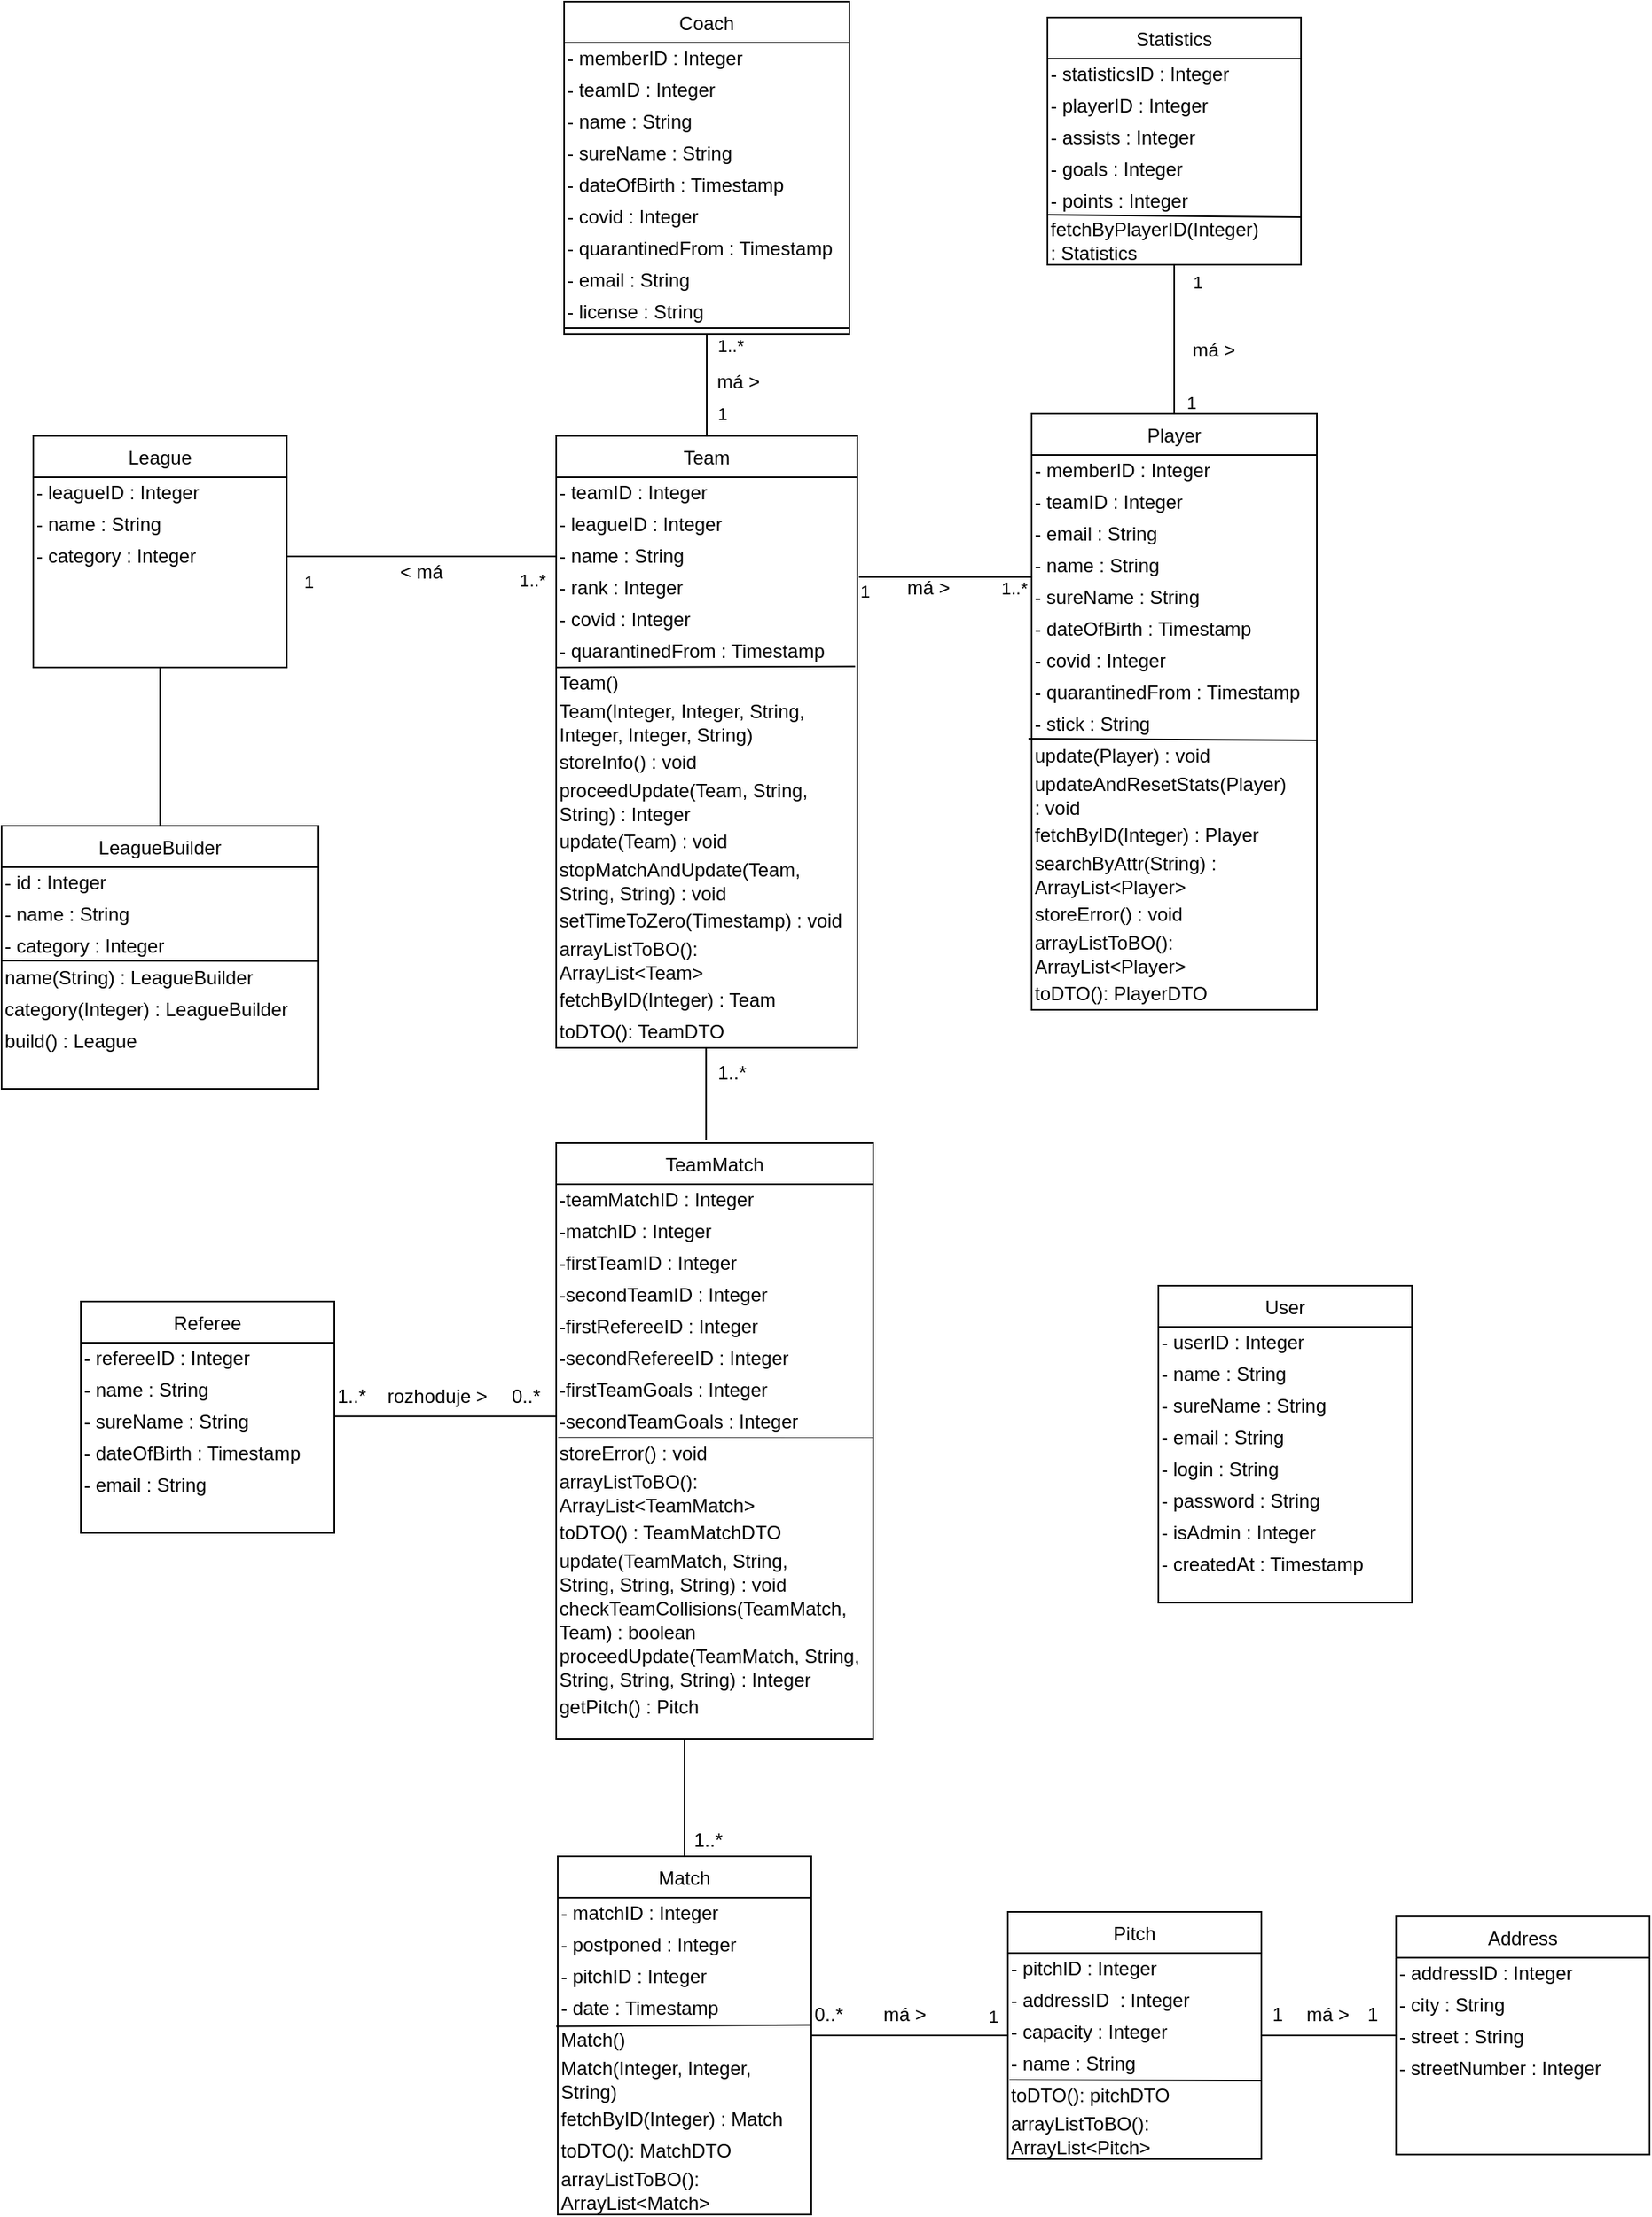 <mxfile version="14.0.1" type="device"><diagram id="LXEm_gDkqXIkEs_rc3Le" name="Page-1"><mxGraphModel dx="1426" dy="1963" grid="1" gridSize="10" guides="1" tooltips="1" connect="1" arrows="1" fold="1" page="1" pageScale="1" pageWidth="827" pageHeight="1169" math="0" shadow="0"><root><mxCell id="0"/><mxCell id="1" parent="0"/><mxCell id="fpQlBE-bcGSnH9Lxu8pe-1" value="" style="edgeStyle=orthogonalEdgeStyle;curved=1;orthogonalLoop=1;jettySize=auto;html=1;endArrow=none;endFill=0;startArrow=none;startFill=0;startSize=17;align=left;" parent="1" source="fpQlBE-bcGSnH9Lxu8pe-4" target="fpQlBE-bcGSnH9Lxu8pe-34" edge="1"><mxGeometry relative="1" as="geometry"/></mxCell><mxCell id="fpQlBE-bcGSnH9Lxu8pe-2" value="1" style="edgeLabel;html=1;align=left;verticalAlign=middle;resizable=0;points=[];" parent="fpQlBE-bcGSnH9Lxu8pe-1" vertex="1" connectable="0"><mxGeometry x="0.824" y="-1" relative="1" as="geometry"><mxPoint x="6" y="-8.82" as="offset"/></mxGeometry></mxCell><mxCell id="fpQlBE-bcGSnH9Lxu8pe-3" value="1..*" style="edgeLabel;html=1;align=left;verticalAlign=middle;resizable=0;points=[];" parent="fpQlBE-bcGSnH9Lxu8pe-1" vertex="1" connectable="0"><mxGeometry x="-0.779" y="-1" relative="1" as="geometry"><mxPoint x="6" as="offset"/></mxGeometry></mxCell><mxCell id="fpQlBE-bcGSnH9Lxu8pe-4" value="Coach" style="swimlane;fontStyle=0;align=center;verticalAlign=top;childLayout=stackLayout;horizontal=1;startSize=26;horizontalStack=0;resizeParent=1;resizeLast=0;collapsible=1;marginBottom=0;rounded=0;shadow=0;strokeWidth=1;" parent="1" vertex="1"><mxGeometry x="365" y="-40" width="180" height="210" as="geometry"><mxRectangle x="230" y="140" width="160" height="26" as="alternateBounds"/></mxGeometry></mxCell><mxCell id="fpQlBE-bcGSnH9Lxu8pe-5" value="- memberID : Integer" style="text;html=1;align=left;verticalAlign=middle;resizable=0;points=[];autosize=1;" parent="fpQlBE-bcGSnH9Lxu8pe-4" vertex="1"><mxGeometry y="26" width="180" height="20" as="geometry"/></mxCell><mxCell id="fpQlBE-bcGSnH9Lxu8pe-6" value="- teamID : Integer" style="text;html=1;align=left;verticalAlign=middle;resizable=0;points=[];autosize=1;" parent="fpQlBE-bcGSnH9Lxu8pe-4" vertex="1"><mxGeometry y="46" width="180" height="20" as="geometry"/></mxCell><mxCell id="fpQlBE-bcGSnH9Lxu8pe-7" value="- name : String" style="text;html=1;align=left;verticalAlign=middle;resizable=0;points=[];autosize=1;" parent="fpQlBE-bcGSnH9Lxu8pe-4" vertex="1"><mxGeometry y="66" width="180" height="20" as="geometry"/></mxCell><mxCell id="fpQlBE-bcGSnH9Lxu8pe-8" value="- sureName : String" style="text;html=1;align=left;verticalAlign=middle;resizable=0;points=[];autosize=1;" parent="fpQlBE-bcGSnH9Lxu8pe-4" vertex="1"><mxGeometry y="86" width="180" height="20" as="geometry"/></mxCell><mxCell id="fpQlBE-bcGSnH9Lxu8pe-9" value="- dateOfBirth : Timestamp" style="text;html=1;align=left;verticalAlign=middle;resizable=0;points=[];autosize=1;" parent="fpQlBE-bcGSnH9Lxu8pe-4" vertex="1"><mxGeometry y="106" width="180" height="20" as="geometry"/></mxCell><mxCell id="fpQlBE-bcGSnH9Lxu8pe-10" value="- covid : Integer" style="text;html=1;align=left;verticalAlign=middle;resizable=0;points=[];autosize=1;" parent="fpQlBE-bcGSnH9Lxu8pe-4" vertex="1"><mxGeometry y="126" width="180" height="20" as="geometry"/></mxCell><mxCell id="fpQlBE-bcGSnH9Lxu8pe-11" value="- quarantinedFrom : Timestamp" style="text;html=1;align=left;verticalAlign=middle;resizable=0;points=[];autosize=1;" parent="fpQlBE-bcGSnH9Lxu8pe-4" vertex="1"><mxGeometry y="146" width="180" height="20" as="geometry"/></mxCell><mxCell id="fpQlBE-bcGSnH9Lxu8pe-93" value="" style="endArrow=none;html=1;align=left;entryX=1;entryY=0;entryDx=0;entryDy=0;entryPerimeter=0;" parent="fpQlBE-bcGSnH9Lxu8pe-4" edge="1"><mxGeometry width="50" height="50" relative="1" as="geometry"><mxPoint y="206" as="sourcePoint"/><mxPoint x="180" y="206" as="targetPoint"/></mxGeometry></mxCell><mxCell id="fpQlBE-bcGSnH9Lxu8pe-12" value="- email : String" style="text;html=1;align=left;verticalAlign=middle;resizable=0;points=[];autosize=1;" parent="fpQlBE-bcGSnH9Lxu8pe-4" vertex="1"><mxGeometry y="166" width="180" height="20" as="geometry"/></mxCell><mxCell id="fpQlBE-bcGSnH9Lxu8pe-13" value="- license : String" style="text;html=1;align=left;verticalAlign=middle;resizable=0;points=[];autosize=1;perimeterSpacing=1;" parent="fpQlBE-bcGSnH9Lxu8pe-4" vertex="1"><mxGeometry y="186" width="180" height="20" as="geometry"/></mxCell><mxCell id="fpQlBE-bcGSnH9Lxu8pe-14" value="" style="edgeStyle=orthogonalEdgeStyle;orthogonalLoop=1;jettySize=auto;html=1;endArrow=none;endFill=0;startArrow=none;startFill=0;rounded=0;align=left;" parent="1" source="fpQlBE-bcGSnH9Lxu8pe-17" target="fpQlBE-bcGSnH9Lxu8pe-26" edge="1"><mxGeometry relative="1" as="geometry"/></mxCell><mxCell id="fpQlBE-bcGSnH9Lxu8pe-15" value="1" style="edgeLabel;html=1;align=left;verticalAlign=middle;resizable=0;points=[];" parent="fpQlBE-bcGSnH9Lxu8pe-14" vertex="1" connectable="0"><mxGeometry x="-0.85" y="2" relative="1" as="geometry"><mxPoint x="8" as="offset"/></mxGeometry></mxCell><mxCell id="fpQlBE-bcGSnH9Lxu8pe-16" value="1" style="edgeLabel;html=1;align=left;verticalAlign=middle;resizable=0;points=[];" parent="fpQlBE-bcGSnH9Lxu8pe-14" vertex="1" connectable="0"><mxGeometry x="0.883" relative="1" as="geometry"><mxPoint x="10" y="5" as="offset"/></mxGeometry></mxCell><mxCell id="fpQlBE-bcGSnH9Lxu8pe-17" value="Player" style="swimlane;fontStyle=0;align=center;verticalAlign=top;childLayout=stackLayout;horizontal=1;startSize=26;horizontalStack=0;resizeParent=1;resizeLast=0;collapsible=1;marginBottom=0;rounded=0;shadow=0;strokeWidth=1;" parent="1" vertex="1"><mxGeometry x="660" y="220" width="180" height="376" as="geometry"><mxRectangle x="130" y="380" width="160" height="26" as="alternateBounds"/></mxGeometry></mxCell><mxCell id="fpQlBE-bcGSnH9Lxu8pe-18" value="- memberID : Integer" style="text;html=1;align=left;verticalAlign=middle;resizable=0;points=[];autosize=1;" parent="fpQlBE-bcGSnH9Lxu8pe-17" vertex="1"><mxGeometry y="26" width="180" height="20" as="geometry"/></mxCell><mxCell id="fpQlBE-bcGSnH9Lxu8pe-19" value="- teamID : Integer" style="text;html=1;align=left;verticalAlign=middle;resizable=0;points=[];autosize=1;" parent="fpQlBE-bcGSnH9Lxu8pe-17" vertex="1"><mxGeometry y="46" width="180" height="20" as="geometry"/></mxCell><mxCell id="fpQlBE-bcGSnH9Lxu8pe-20" value="- email : String" style="text;html=1;align=left;verticalAlign=middle;resizable=0;points=[];autosize=1;" parent="fpQlBE-bcGSnH9Lxu8pe-17" vertex="1"><mxGeometry y="66" width="180" height="20" as="geometry"/></mxCell><mxCell id="fpQlBE-bcGSnH9Lxu8pe-24" value="- name : String" style="text;html=1;align=left;verticalAlign=middle;resizable=0;points=[];autosize=1;" parent="fpQlBE-bcGSnH9Lxu8pe-17" vertex="1"><mxGeometry y="86" width="180" height="20" as="geometry"/></mxCell><mxCell id="fpQlBE-bcGSnH9Lxu8pe-91" value="- sureName : String" style="text;html=1;align=left;verticalAlign=middle;resizable=0;points=[];autosize=1;" parent="fpQlBE-bcGSnH9Lxu8pe-17" vertex="1"><mxGeometry y="106" width="180" height="20" as="geometry"/></mxCell><mxCell id="fpQlBE-bcGSnH9Lxu8pe-23" value="- dateOfBirth : Timestamp" style="text;html=1;align=left;verticalAlign=middle;resizable=0;points=[];autosize=1;" parent="fpQlBE-bcGSnH9Lxu8pe-17" vertex="1"><mxGeometry y="126" width="180" height="20" as="geometry"/></mxCell><mxCell id="fpQlBE-bcGSnH9Lxu8pe-22" value="- covid : Integer" style="text;html=1;align=left;verticalAlign=middle;resizable=0;points=[];autosize=1;" parent="fpQlBE-bcGSnH9Lxu8pe-17" vertex="1"><mxGeometry y="146" width="180" height="20" as="geometry"/></mxCell><mxCell id="fpQlBE-bcGSnH9Lxu8pe-21" value="- quarantinedFrom : Timestamp" style="text;html=1;align=left;verticalAlign=middle;resizable=0;points=[];autosize=1;" parent="fpQlBE-bcGSnH9Lxu8pe-17" vertex="1"><mxGeometry y="166" width="180" height="20" as="geometry"/></mxCell><mxCell id="fpQlBE-bcGSnH9Lxu8pe-25" value="- stick : String" style="text;html=1;align=left;verticalAlign=middle;resizable=0;points=[];autosize=1;" parent="fpQlBE-bcGSnH9Lxu8pe-17" vertex="1"><mxGeometry y="186" width="180" height="20" as="geometry"/></mxCell><mxCell id="1RNqLoKhQdZxR8jp0veO-16" value="" style="endArrow=none;html=1;exitX=-0.011;exitY=0.95;exitDx=0;exitDy=0;exitPerimeter=0;" edge="1" parent="fpQlBE-bcGSnH9Lxu8pe-17" source="fpQlBE-bcGSnH9Lxu8pe-25"><mxGeometry width="50" height="50" relative="1" as="geometry"><mxPoint x="130" y="256" as="sourcePoint"/><mxPoint x="180" y="206" as="targetPoint"/></mxGeometry></mxCell><mxCell id="1RNqLoKhQdZxR8jp0veO-17" value="update(Player) : void" style="text;html=1;align=left;verticalAlign=middle;resizable=0;points=[];autosize=1;" vertex="1" parent="fpQlBE-bcGSnH9Lxu8pe-17"><mxGeometry y="206" width="180" height="20" as="geometry"/></mxCell><mxCell id="1RNqLoKhQdZxR8jp0veO-19" value="updateAndResetStats(Player) &lt;br&gt;: void" style="text;html=1;align=left;verticalAlign=middle;resizable=0;points=[];autosize=1;" vertex="1" parent="fpQlBE-bcGSnH9Lxu8pe-17"><mxGeometry y="226" width="180" height="30" as="geometry"/></mxCell><mxCell id="1RNqLoKhQdZxR8jp0veO-20" value="fetchByID(Integer) : Player" style="text;html=1;align=left;verticalAlign=middle;resizable=0;points=[];autosize=1;" vertex="1" parent="fpQlBE-bcGSnH9Lxu8pe-17"><mxGeometry y="256" width="180" height="20" as="geometry"/></mxCell><mxCell id="1RNqLoKhQdZxR8jp0veO-21" value="searchByAttr(String) : &lt;br&gt;ArrayList&amp;lt;Player&amp;gt;" style="text;html=1;align=left;verticalAlign=middle;resizable=0;points=[];autosize=1;" vertex="1" parent="fpQlBE-bcGSnH9Lxu8pe-17"><mxGeometry y="276" width="180" height="30" as="geometry"/></mxCell><mxCell id="1RNqLoKhQdZxR8jp0veO-22" value="storeError() : void" style="text;html=1;align=left;verticalAlign=middle;resizable=0;points=[];autosize=1;" vertex="1" parent="fpQlBE-bcGSnH9Lxu8pe-17"><mxGeometry y="306" width="180" height="20" as="geometry"/></mxCell><mxCell id="1RNqLoKhQdZxR8jp0veO-23" value="arrayListToBO(): &lt;br&gt;ArrayList&amp;lt;Player&amp;gt;" style="text;html=1;align=left;verticalAlign=middle;resizable=0;points=[];autosize=1;" vertex="1" parent="fpQlBE-bcGSnH9Lxu8pe-17"><mxGeometry y="326" width="180" height="30" as="geometry"/></mxCell><mxCell id="1RNqLoKhQdZxR8jp0veO-24" value="toDTO(): PlayerDTO" style="text;html=1;align=left;verticalAlign=middle;resizable=0;points=[];autosize=1;" vertex="1" parent="fpQlBE-bcGSnH9Lxu8pe-17"><mxGeometry y="356" width="180" height="20" as="geometry"/></mxCell><mxCell id="fpQlBE-bcGSnH9Lxu8pe-26" value="Statistics" style="swimlane;fontStyle=0;align=center;verticalAlign=top;childLayout=stackLayout;horizontal=1;startSize=26;horizontalStack=0;resizeParent=1;resizeLast=0;collapsible=1;marginBottom=0;rounded=0;shadow=0;strokeWidth=1;" parent="1" vertex="1"><mxGeometry x="670" y="-30" width="160" height="156" as="geometry"><mxRectangle x="130" y="380" width="160" height="26" as="alternateBounds"/></mxGeometry></mxCell><mxCell id="fpQlBE-bcGSnH9Lxu8pe-27" value="- statisticsID : Integer" style="text;html=1;align=left;verticalAlign=middle;resizable=0;points=[];autosize=1;" parent="fpQlBE-bcGSnH9Lxu8pe-26" vertex="1"><mxGeometry y="26" width="160" height="20" as="geometry"/></mxCell><mxCell id="fpQlBE-bcGSnH9Lxu8pe-28" value="- playerID : Integer" style="text;html=1;align=left;verticalAlign=middle;resizable=0;points=[];autosize=1;" parent="fpQlBE-bcGSnH9Lxu8pe-26" vertex="1"><mxGeometry y="46" width="160" height="20" as="geometry"/></mxCell><mxCell id="fpQlBE-bcGSnH9Lxu8pe-29" value="- assists : Integer" style="text;html=1;align=left;verticalAlign=middle;resizable=0;points=[];autosize=1;" parent="fpQlBE-bcGSnH9Lxu8pe-26" vertex="1"><mxGeometry y="66" width="160" height="20" as="geometry"/></mxCell><mxCell id="fpQlBE-bcGSnH9Lxu8pe-30" value="- goals : Integer" style="text;html=1;align=left;verticalAlign=middle;resizable=0;points=[];autosize=1;" parent="fpQlBE-bcGSnH9Lxu8pe-26" vertex="1"><mxGeometry y="86" width="160" height="20" as="geometry"/></mxCell><mxCell id="fpQlBE-bcGSnH9Lxu8pe-31" value="- points : Integer" style="text;html=1;align=left;verticalAlign=middle;resizable=0;points=[];autosize=1;" parent="fpQlBE-bcGSnH9Lxu8pe-26" vertex="1"><mxGeometry y="106" width="160" height="20" as="geometry"/></mxCell><mxCell id="1RNqLoKhQdZxR8jp0veO-166" value="" style="endArrow=none;html=1;exitX=0;exitY=-0.05;exitDx=0;exitDy=0;exitPerimeter=0;" edge="1" parent="fpQlBE-bcGSnH9Lxu8pe-26" source="1RNqLoKhQdZxR8jp0veO-165"><mxGeometry width="50" height="50" relative="1" as="geometry"><mxPoint x="110" y="176" as="sourcePoint"/><mxPoint x="160" y="126" as="targetPoint"/></mxGeometry></mxCell><mxCell id="1RNqLoKhQdZxR8jp0veO-165" value="fetchByPlayerID(Integer) &lt;br&gt;: Statistics" style="text;html=1;align=left;verticalAlign=middle;resizable=0;points=[];autosize=1;" vertex="1" parent="fpQlBE-bcGSnH9Lxu8pe-26"><mxGeometry y="126" width="160" height="30" as="geometry"/></mxCell><mxCell id="fpQlBE-bcGSnH9Lxu8pe-34" value="Team" style="swimlane;fontStyle=0;align=center;verticalAlign=top;childLayout=stackLayout;horizontal=1;startSize=26;horizontalStack=0;resizeParent=1;resizeLast=0;collapsible=1;marginBottom=0;rounded=0;shadow=0;strokeWidth=1;" parent="1" vertex="1"><mxGeometry x="360" y="234" width="190" height="386" as="geometry"><mxRectangle x="230" y="140" width="160" height="26" as="alternateBounds"/></mxGeometry></mxCell><mxCell id="fpQlBE-bcGSnH9Lxu8pe-35" value="- teamID : Integer" style="text;html=1;align=left;verticalAlign=middle;resizable=0;points=[];autosize=1;" parent="fpQlBE-bcGSnH9Lxu8pe-34" vertex="1"><mxGeometry y="26" width="190" height="20" as="geometry"/></mxCell><mxCell id="fpQlBE-bcGSnH9Lxu8pe-36" value="- leagueID : Integer" style="text;html=1;align=left;verticalAlign=middle;resizable=0;points=[];autosize=1;" parent="fpQlBE-bcGSnH9Lxu8pe-34" vertex="1"><mxGeometry y="46" width="190" height="20" as="geometry"/></mxCell><mxCell id="fpQlBE-bcGSnH9Lxu8pe-37" value="- name : String" style="text;html=1;align=left;verticalAlign=middle;resizable=0;points=[];autosize=1;" parent="fpQlBE-bcGSnH9Lxu8pe-34" vertex="1"><mxGeometry y="66" width="190" height="20" as="geometry"/></mxCell><mxCell id="fpQlBE-bcGSnH9Lxu8pe-38" value="- rank : Integer" style="text;html=1;align=left;verticalAlign=middle;resizable=0;points=[];autosize=1;" parent="fpQlBE-bcGSnH9Lxu8pe-34" vertex="1"><mxGeometry y="86" width="190" height="20" as="geometry"/></mxCell><mxCell id="fpQlBE-bcGSnH9Lxu8pe-39" value="- covid : Integer" style="text;html=1;align=left;verticalAlign=middle;resizable=0;points=[];autosize=1;" parent="fpQlBE-bcGSnH9Lxu8pe-34" vertex="1"><mxGeometry y="106" width="190" height="20" as="geometry"/></mxCell><mxCell id="fpQlBE-bcGSnH9Lxu8pe-99" value="" style="endArrow=none;html=1;align=left;entryX=0.993;entryY=-0.033;entryDx=0;entryDy=0;entryPerimeter=0;" parent="fpQlBE-bcGSnH9Lxu8pe-34" target="fpQlBE-bcGSnH9Lxu8pe-96" edge="1"><mxGeometry width="50" height="50" relative="1" as="geometry"><mxPoint y="146" as="sourcePoint"/><mxPoint x="50" y="96" as="targetPoint"/></mxGeometry></mxCell><mxCell id="fpQlBE-bcGSnH9Lxu8pe-40" value="- quarantinedFrom : Timestamp" style="text;html=1;align=left;verticalAlign=middle;resizable=0;points=[];autosize=1;" parent="fpQlBE-bcGSnH9Lxu8pe-34" vertex="1"><mxGeometry y="126" width="190" height="20" as="geometry"/></mxCell><mxCell id="fpQlBE-bcGSnH9Lxu8pe-96" value="Team()" style="text;html=1;align=left;verticalAlign=middle;resizable=0;points=[];autosize=1;" parent="fpQlBE-bcGSnH9Lxu8pe-34" vertex="1"><mxGeometry y="146" width="190" height="20" as="geometry"/></mxCell><mxCell id="fpQlBE-bcGSnH9Lxu8pe-95" value="Team(Integer, Integer, String, &lt;br&gt;Integer, Integer, String)" style="text;html=1;align=left;verticalAlign=middle;resizable=0;points=[];autosize=1;" parent="fpQlBE-bcGSnH9Lxu8pe-34" vertex="1"><mxGeometry y="166" width="190" height="30" as="geometry"/></mxCell><mxCell id="fpQlBE-bcGSnH9Lxu8pe-102" value="storeInfo() : void" style="text;html=1;align=left;verticalAlign=middle;resizable=0;points=[];autosize=1;" parent="fpQlBE-bcGSnH9Lxu8pe-34" vertex="1"><mxGeometry y="196" width="190" height="20" as="geometry"/></mxCell><mxCell id="fpQlBE-bcGSnH9Lxu8pe-103" value="proceedUpdate(Team, String, &lt;br&gt;String) : Integer" style="text;html=1;align=left;verticalAlign=middle;resizable=0;points=[];autosize=1;" parent="fpQlBE-bcGSnH9Lxu8pe-34" vertex="1"><mxGeometry y="216" width="190" height="30" as="geometry"/></mxCell><mxCell id="fpQlBE-bcGSnH9Lxu8pe-104" value="update(Team) : void" style="text;html=1;align=left;verticalAlign=middle;resizable=0;points=[];autosize=1;" parent="fpQlBE-bcGSnH9Lxu8pe-34" vertex="1"><mxGeometry y="246" width="190" height="20" as="geometry"/></mxCell><mxCell id="fpQlBE-bcGSnH9Lxu8pe-105" value="stopMatchAndUpdate(Team,&lt;br&gt;String, String) : void" style="text;html=1;align=left;verticalAlign=middle;resizable=0;points=[];autosize=1;" parent="fpQlBE-bcGSnH9Lxu8pe-34" vertex="1"><mxGeometry y="266" width="190" height="30" as="geometry"/></mxCell><mxCell id="fpQlBE-bcGSnH9Lxu8pe-106" value="setTimeToZero(Timestamp) : void" style="text;html=1;align=left;verticalAlign=middle;resizable=0;points=[];autosize=1;" parent="fpQlBE-bcGSnH9Lxu8pe-34" vertex="1"><mxGeometry y="296" width="190" height="20" as="geometry"/></mxCell><mxCell id="1RNqLoKhQdZxR8jp0veO-25" value="arrayListToBO(): &lt;br&gt;ArrayList&amp;lt;Team&amp;gt;" style="text;html=1;align=left;verticalAlign=middle;resizable=0;points=[];autosize=1;" vertex="1" parent="fpQlBE-bcGSnH9Lxu8pe-34"><mxGeometry y="316" width="190" height="30" as="geometry"/></mxCell><mxCell id="fpQlBE-bcGSnH9Lxu8pe-107" value="fetchByID(Integer) : Team" style="text;html=1;align=left;verticalAlign=middle;resizable=0;points=[];autosize=1;" parent="fpQlBE-bcGSnH9Lxu8pe-34" vertex="1"><mxGeometry y="346" width="190" height="20" as="geometry"/></mxCell><mxCell id="1RNqLoKhQdZxR8jp0veO-26" value="toDTO(): TeamDTO" style="text;html=1;align=left;verticalAlign=middle;resizable=0;points=[];autosize=1;" vertex="1" parent="fpQlBE-bcGSnH9Lxu8pe-34"><mxGeometry y="366" width="190" height="20" as="geometry"/></mxCell><mxCell id="fpQlBE-bcGSnH9Lxu8pe-41" value="" style="edgeStyle=orthogonalEdgeStyle;orthogonalLoop=1;jettySize=auto;html=1;endArrow=none;endFill=0;startSize=14;endSize=14;startArrow=none;startFill=0;align=left;rounded=0;" parent="1" source="fpQlBE-bcGSnH9Lxu8pe-44" target="fpQlBE-bcGSnH9Lxu8pe-49" edge="1"><mxGeometry relative="1" as="geometry"/></mxCell><mxCell id="fpQlBE-bcGSnH9Lxu8pe-42" value="1" style="edgeLabel;html=1;align=left;verticalAlign=middle;resizable=0;points=[];" parent="fpQlBE-bcGSnH9Lxu8pe-41" vertex="1" connectable="0"><mxGeometry x="0.924" y="-1" relative="1" as="geometry"><mxPoint x="-9.96" y="-13" as="offset"/></mxGeometry></mxCell><mxCell id="fpQlBE-bcGSnH9Lxu8pe-44" value="Match" style="swimlane;fontStyle=0;align=center;verticalAlign=top;childLayout=stackLayout;horizontal=1;startSize=26;horizontalStack=0;resizeParent=1;resizeLast=0;collapsible=1;marginBottom=0;rounded=0;shadow=0;strokeWidth=1;" parent="1" vertex="1"><mxGeometry x="360.96" y="1130" width="160" height="226" as="geometry"><mxRectangle x="230" y="140" width="160" height="26" as="alternateBounds"/></mxGeometry></mxCell><mxCell id="fpQlBE-bcGSnH9Lxu8pe-45" value="- matchID : Integer" style="text;html=1;align=left;verticalAlign=middle;resizable=0;points=[];autosize=1;" parent="fpQlBE-bcGSnH9Lxu8pe-44" vertex="1"><mxGeometry y="26" width="160" height="20" as="geometry"/></mxCell><mxCell id="fpQlBE-bcGSnH9Lxu8pe-46" value="- postponed : Integer" style="text;html=1;align=left;verticalAlign=middle;resizable=0;points=[];autosize=1;" parent="fpQlBE-bcGSnH9Lxu8pe-44" vertex="1"><mxGeometry y="46" width="160" height="20" as="geometry"/></mxCell><mxCell id="1RNqLoKhQdZxR8jp0veO-56" value="- pitchID : Integer" style="text;html=1;align=left;verticalAlign=middle;resizable=0;points=[];autosize=1;" vertex="1" parent="fpQlBE-bcGSnH9Lxu8pe-44"><mxGeometry y="66" width="160" height="20" as="geometry"/></mxCell><mxCell id="fpQlBE-bcGSnH9Lxu8pe-47" value="- date : Timestamp" style="text;html=1;align=left;verticalAlign=middle;resizable=0;points=[];autosize=1;" parent="fpQlBE-bcGSnH9Lxu8pe-44" vertex="1"><mxGeometry y="86" width="160" height="20" as="geometry"/></mxCell><mxCell id="fpQlBE-bcGSnH9Lxu8pe-108" value="" style="endArrow=none;html=1;align=left;exitX=-0.006;exitY=1.064;exitDx=0;exitDy=0;exitPerimeter=0;entryX=0.999;entryY=0.019;entryDx=0;entryDy=0;entryPerimeter=0;" parent="fpQlBE-bcGSnH9Lxu8pe-44" source="fpQlBE-bcGSnH9Lxu8pe-47" edge="1" target="fpQlBE-bcGSnH9Lxu8pe-109"><mxGeometry width="50" height="50" relative="1" as="geometry"><mxPoint x="110" y="129.7" as="sourcePoint"/><mxPoint x="158.04" y="102" as="targetPoint"/><Array as="points"/></mxGeometry></mxCell><mxCell id="fpQlBE-bcGSnH9Lxu8pe-109" value="Match()" style="text;html=1;align=left;verticalAlign=middle;resizable=0;points=[];autosize=1;" parent="fpQlBE-bcGSnH9Lxu8pe-44" vertex="1"><mxGeometry y="106" width="160" height="20" as="geometry"/></mxCell><mxCell id="fpQlBE-bcGSnH9Lxu8pe-110" value="Match(Integer, Integer,&lt;br&gt;String)" style="text;html=1;align=left;verticalAlign=middle;resizable=0;points=[];autosize=1;" parent="fpQlBE-bcGSnH9Lxu8pe-44" vertex="1"><mxGeometry y="126" width="160" height="30" as="geometry"/></mxCell><mxCell id="fpQlBE-bcGSnH9Lxu8pe-111" value="fetchByID(Integer) : Match" style="text;html=1;align=left;verticalAlign=middle;resizable=0;points=[];autosize=1;" parent="fpQlBE-bcGSnH9Lxu8pe-44" vertex="1"><mxGeometry y="156" width="160" height="20" as="geometry"/></mxCell><mxCell id="1RNqLoKhQdZxR8jp0veO-11" value="toDTO(): MatchDTO" style="text;html=1;align=left;verticalAlign=middle;resizable=0;points=[];autosize=1;" vertex="1" parent="fpQlBE-bcGSnH9Lxu8pe-44"><mxGeometry y="176" width="160" height="20" as="geometry"/></mxCell><mxCell id="1RNqLoKhQdZxR8jp0veO-10" value="arrayListToBO(): &lt;br&gt;ArrayList&amp;lt;Match&amp;gt;" style="text;html=1;align=left;verticalAlign=middle;resizable=0;points=[];autosize=1;" vertex="1" parent="fpQlBE-bcGSnH9Lxu8pe-44"><mxGeometry y="196" width="160" height="30" as="geometry"/></mxCell><mxCell id="fpQlBE-bcGSnH9Lxu8pe-48" value="" style="edgeStyle=orthogonalEdgeStyle;rounded=0;orthogonalLoop=1;jettySize=auto;html=1;endArrow=none;endFill=0;startArrow=none;startFill=0;align=left;" parent="1" source="fpQlBE-bcGSnH9Lxu8pe-49" target="fpQlBE-bcGSnH9Lxu8pe-60" edge="1"><mxGeometry relative="1" as="geometry"/></mxCell><mxCell id="fpQlBE-bcGSnH9Lxu8pe-49" value="Pitch" style="swimlane;fontStyle=0;align=center;verticalAlign=top;childLayout=stackLayout;horizontal=1;startSize=26;horizontalStack=0;resizeParent=1;resizeLast=0;collapsible=1;marginBottom=0;rounded=0;shadow=0;strokeWidth=1;" parent="1" vertex="1"><mxGeometry x="645" y="1165" width="160" height="156" as="geometry"><mxRectangle x="230" y="140" width="160" height="26" as="alternateBounds"/></mxGeometry></mxCell><mxCell id="fpQlBE-bcGSnH9Lxu8pe-50" value="- pitchID : Integer" style="text;html=1;align=left;verticalAlign=middle;resizable=0;points=[];autosize=1;" parent="fpQlBE-bcGSnH9Lxu8pe-49" vertex="1"><mxGeometry y="26" width="160" height="20" as="geometry"/></mxCell><mxCell id="fpQlBE-bcGSnH9Lxu8pe-51" value="- addressID&amp;nbsp; : Integer" style="text;html=1;align=left;verticalAlign=middle;resizable=0;points=[];autosize=1;" parent="fpQlBE-bcGSnH9Lxu8pe-49" vertex="1"><mxGeometry y="46" width="160" height="20" as="geometry"/></mxCell><mxCell id="fpQlBE-bcGSnH9Lxu8pe-52" value="- capacity : Integer" style="text;html=1;align=left;verticalAlign=middle;resizable=0;points=[];autosize=1;" parent="fpQlBE-bcGSnH9Lxu8pe-49" vertex="1"><mxGeometry y="66" width="160" height="20" as="geometry"/></mxCell><mxCell id="fpQlBE-bcGSnH9Lxu8pe-53" value="- name : String" style="text;html=1;align=left;verticalAlign=middle;resizable=0;points=[];autosize=1;" parent="fpQlBE-bcGSnH9Lxu8pe-49" vertex="1"><mxGeometry y="86" width="160" height="20" as="geometry"/></mxCell><mxCell id="1RNqLoKhQdZxR8jp0veO-12" value="toDTO(): pitchDTO" style="text;html=1;align=left;verticalAlign=middle;resizable=0;points=[];autosize=1;" vertex="1" parent="fpQlBE-bcGSnH9Lxu8pe-49"><mxGeometry y="106" width="160" height="20" as="geometry"/></mxCell><mxCell id="1RNqLoKhQdZxR8jp0veO-13" value="arrayListToBO(): &lt;br&gt;ArrayList&amp;lt;Pitch&amp;gt;" style="text;html=1;align=left;verticalAlign=middle;resizable=0;points=[];autosize=1;" vertex="1" parent="fpQlBE-bcGSnH9Lxu8pe-49"><mxGeometry y="126" width="160" height="30" as="geometry"/></mxCell><mxCell id="1RNqLoKhQdZxR8jp0veO-14" value="" style="endArrow=none;html=1;exitX=0.006;exitY=-0.003;exitDx=0;exitDy=0;exitPerimeter=0;entryX=1.001;entryY=1.026;entryDx=0;entryDy=0;entryPerimeter=0;" edge="1" parent="fpQlBE-bcGSnH9Lxu8pe-49" source="1RNqLoKhQdZxR8jp0veO-12" target="fpQlBE-bcGSnH9Lxu8pe-53"><mxGeometry width="50" height="50" relative="1" as="geometry"><mxPoint x="10" y="120" as="sourcePoint"/><mxPoint x="60" y="70" as="targetPoint"/></mxGeometry></mxCell><mxCell id="fpQlBE-bcGSnH9Lxu8pe-54" value="Referee" style="swimlane;fontStyle=0;align=center;verticalAlign=top;childLayout=stackLayout;horizontal=1;startSize=26;horizontalStack=0;resizeParent=1;resizeLast=0;collapsible=1;marginBottom=0;rounded=0;shadow=0;strokeWidth=1;" parent="1" vertex="1"><mxGeometry x="60" y="780" width="160" height="146" as="geometry"><mxRectangle x="230" y="140" width="160" height="26" as="alternateBounds"/></mxGeometry></mxCell><mxCell id="fpQlBE-bcGSnH9Lxu8pe-55" value="- refereeID : Integer" style="text;html=1;align=left;verticalAlign=middle;resizable=0;points=[];autosize=1;" parent="fpQlBE-bcGSnH9Lxu8pe-54" vertex="1"><mxGeometry y="26" width="160" height="20" as="geometry"/></mxCell><mxCell id="fpQlBE-bcGSnH9Lxu8pe-56" value="- name : String" style="text;html=1;align=left;verticalAlign=middle;resizable=0;points=[];autosize=1;" parent="fpQlBE-bcGSnH9Lxu8pe-54" vertex="1"><mxGeometry y="46" width="160" height="20" as="geometry"/></mxCell><mxCell id="fpQlBE-bcGSnH9Lxu8pe-57" value="- sureName : String" style="text;html=1;align=left;verticalAlign=middle;resizable=0;points=[];autosize=1;" parent="fpQlBE-bcGSnH9Lxu8pe-54" vertex="1"><mxGeometry y="66" width="160" height="20" as="geometry"/></mxCell><mxCell id="fpQlBE-bcGSnH9Lxu8pe-58" value="- dateOfBirth : Timestamp" style="text;html=1;align=left;verticalAlign=middle;resizable=0;points=[];autosize=1;" parent="fpQlBE-bcGSnH9Lxu8pe-54" vertex="1"><mxGeometry y="86" width="160" height="20" as="geometry"/></mxCell><mxCell id="fpQlBE-bcGSnH9Lxu8pe-59" value="- email : String" style="text;html=1;align=left;verticalAlign=middle;resizable=0;points=[];autosize=1;" parent="fpQlBE-bcGSnH9Lxu8pe-54" vertex="1"><mxGeometry y="106" width="160" height="20" as="geometry"/></mxCell><mxCell id="fpQlBE-bcGSnH9Lxu8pe-60" value="Address" style="swimlane;fontStyle=0;align=center;verticalAlign=top;childLayout=stackLayout;horizontal=1;startSize=26;horizontalStack=0;resizeParent=1;resizeLast=0;collapsible=1;marginBottom=0;rounded=0;shadow=0;strokeWidth=1;" parent="1" vertex="1"><mxGeometry x="890" y="1167.85" width="160" height="150.3" as="geometry"><mxRectangle x="230" y="140" width="160" height="26" as="alternateBounds"/></mxGeometry></mxCell><mxCell id="fpQlBE-bcGSnH9Lxu8pe-61" value="- addressID : Integer" style="text;html=1;align=left;verticalAlign=middle;resizable=0;points=[];autosize=1;" parent="fpQlBE-bcGSnH9Lxu8pe-60" vertex="1"><mxGeometry y="26" width="160" height="20" as="geometry"/></mxCell><mxCell id="fpQlBE-bcGSnH9Lxu8pe-62" value="- city : String" style="text;html=1;align=left;verticalAlign=middle;resizable=0;points=[];autosize=1;" parent="fpQlBE-bcGSnH9Lxu8pe-60" vertex="1"><mxGeometry y="46" width="160" height="20" as="geometry"/></mxCell><mxCell id="fpQlBE-bcGSnH9Lxu8pe-63" value="- street : String" style="text;html=1;align=left;verticalAlign=middle;resizable=0;points=[];autosize=1;" parent="fpQlBE-bcGSnH9Lxu8pe-60" vertex="1"><mxGeometry y="66" width="160" height="20" as="geometry"/></mxCell><mxCell id="fpQlBE-bcGSnH9Lxu8pe-64" value="- streetNumber : Integer" style="text;html=1;align=left;verticalAlign=middle;resizable=0;points=[];autosize=1;" parent="fpQlBE-bcGSnH9Lxu8pe-60" vertex="1"><mxGeometry y="86" width="160" height="20" as="geometry"/></mxCell><mxCell id="fpQlBE-bcGSnH9Lxu8pe-65" value="User" style="swimlane;fontStyle=0;align=center;verticalAlign=top;childLayout=stackLayout;horizontal=1;startSize=26;horizontalStack=0;resizeParent=1;resizeLast=0;collapsible=1;marginBottom=0;rounded=0;shadow=0;strokeWidth=1;" parent="1" vertex="1"><mxGeometry x="740" y="770" width="160" height="200" as="geometry"><mxRectangle x="230" y="140" width="160" height="26" as="alternateBounds"/></mxGeometry></mxCell><mxCell id="fpQlBE-bcGSnH9Lxu8pe-66" value="- userID : Integer" style="text;html=1;align=left;verticalAlign=middle;resizable=0;points=[];autosize=1;" parent="fpQlBE-bcGSnH9Lxu8pe-65" vertex="1"><mxGeometry y="26" width="160" height="20" as="geometry"/></mxCell><mxCell id="fpQlBE-bcGSnH9Lxu8pe-67" value="- name : String" style="text;html=1;align=left;verticalAlign=middle;resizable=0;points=[];autosize=1;" parent="fpQlBE-bcGSnH9Lxu8pe-65" vertex="1"><mxGeometry y="46" width="160" height="20" as="geometry"/></mxCell><mxCell id="fpQlBE-bcGSnH9Lxu8pe-68" value="- sureName : String" style="text;html=1;align=left;verticalAlign=middle;resizable=0;points=[];autosize=1;" parent="fpQlBE-bcGSnH9Lxu8pe-65" vertex="1"><mxGeometry y="66" width="160" height="20" as="geometry"/></mxCell><mxCell id="fpQlBE-bcGSnH9Lxu8pe-69" value="- email : String" style="text;html=1;align=left;verticalAlign=middle;resizable=0;points=[];autosize=1;" parent="fpQlBE-bcGSnH9Lxu8pe-65" vertex="1"><mxGeometry y="86" width="160" height="20" as="geometry"/></mxCell><mxCell id="fpQlBE-bcGSnH9Lxu8pe-70" value="- login : String" style="text;html=1;align=left;verticalAlign=middle;resizable=0;points=[];autosize=1;" parent="fpQlBE-bcGSnH9Lxu8pe-65" vertex="1"><mxGeometry y="106" width="160" height="20" as="geometry"/></mxCell><mxCell id="fpQlBE-bcGSnH9Lxu8pe-71" value="- password : String" style="text;html=1;align=left;verticalAlign=middle;resizable=0;points=[];autosize=1;" parent="fpQlBE-bcGSnH9Lxu8pe-65" vertex="1"><mxGeometry y="126" width="160" height="20" as="geometry"/></mxCell><mxCell id="fpQlBE-bcGSnH9Lxu8pe-72" value="- isAdmin : Integer" style="text;html=1;align=left;verticalAlign=middle;resizable=0;points=[];autosize=1;" parent="fpQlBE-bcGSnH9Lxu8pe-65" vertex="1"><mxGeometry y="146" width="160" height="20" as="geometry"/></mxCell><mxCell id="fpQlBE-bcGSnH9Lxu8pe-73" value="- createdAt : Timestamp" style="text;html=1;align=left;verticalAlign=middle;resizable=0;points=[];autosize=1;" parent="fpQlBE-bcGSnH9Lxu8pe-65" vertex="1"><mxGeometry y="166" width="160" height="20" as="geometry"/></mxCell><mxCell id="fpQlBE-bcGSnH9Lxu8pe-75" value="0..*" style="text;html=1;align=left;verticalAlign=middle;resizable=0;points=[];autosize=1;" parent="1" vertex="1"><mxGeometry x="520.96" y="1220" width="30" height="20" as="geometry"/></mxCell><mxCell id="fpQlBE-bcGSnH9Lxu8pe-78" value="1" style="text;html=1;align=left;verticalAlign=middle;resizable=0;points=[];autosize=1;" parent="1" vertex="1"><mxGeometry x="810" y="1220" width="20" height="20" as="geometry"/></mxCell><mxCell id="fpQlBE-bcGSnH9Lxu8pe-79" value="1" style="text;html=1;align=left;verticalAlign=middle;resizable=0;points=[];autosize=1;" parent="1" vertex="1"><mxGeometry x="870" y="1220" width="20" height="20" as="geometry"/></mxCell><mxCell id="fpQlBE-bcGSnH9Lxu8pe-80" value="League" style="swimlane;fontStyle=0;align=center;verticalAlign=top;childLayout=stackLayout;horizontal=1;startSize=26;horizontalStack=0;resizeParent=1;resizeLast=0;collapsible=1;marginBottom=0;rounded=0;shadow=0;strokeWidth=1;" parent="1" vertex="1"><mxGeometry x="30" y="234" width="160" height="146" as="geometry"><mxRectangle x="230" y="140" width="160" height="26" as="alternateBounds"/></mxGeometry></mxCell><mxCell id="fpQlBE-bcGSnH9Lxu8pe-81" value="- leagueID : Integer" style="text;html=1;align=left;verticalAlign=middle;resizable=0;points=[];autosize=1;" parent="fpQlBE-bcGSnH9Lxu8pe-80" vertex="1"><mxGeometry y="26" width="160" height="20" as="geometry"/></mxCell><mxCell id="fpQlBE-bcGSnH9Lxu8pe-82" value="- name : String" style="text;html=1;align=left;verticalAlign=middle;resizable=0;points=[];autosize=1;" parent="fpQlBE-bcGSnH9Lxu8pe-80" vertex="1"><mxGeometry y="46" width="160" height="20" as="geometry"/></mxCell><mxCell id="fpQlBE-bcGSnH9Lxu8pe-83" value="- category : Integer" style="text;html=1;align=left;verticalAlign=middle;resizable=0;points=[];autosize=1;" parent="fpQlBE-bcGSnH9Lxu8pe-80" vertex="1"><mxGeometry y="66" width="160" height="20" as="geometry"/></mxCell><mxCell id="fpQlBE-bcGSnH9Lxu8pe-84" style="edgeStyle=orthogonalEdgeStyle;rounded=0;orthogonalLoop=1;jettySize=auto;html=1;entryX=0;entryY=0.5;entryDx=0;entryDy=0;entryPerimeter=0;endArrow=none;endFill=0;endSize=25;align=left;" parent="1" source="fpQlBE-bcGSnH9Lxu8pe-83" target="fpQlBE-bcGSnH9Lxu8pe-37" edge="1"><mxGeometry relative="1" as="geometry"><mxPoint x="320" y="404" as="targetPoint"/></mxGeometry></mxCell><mxCell id="fpQlBE-bcGSnH9Lxu8pe-85" value="1..*" style="edgeLabel;html=1;align=left;verticalAlign=middle;resizable=0;points=[];" parent="1" vertex="1" connectable="0"><mxGeometry x="470" y="220" as="geometry"><mxPoint x="-135" y="105" as="offset"/></mxGeometry></mxCell><mxCell id="fpQlBE-bcGSnH9Lxu8pe-86" value="1" style="edgeLabel;html=1;align=left;verticalAlign=middle;resizable=0;points=[];" parent="1" vertex="1" connectable="0"><mxGeometry x="390" y="270" as="geometry"><mxPoint x="-191" y="56" as="offset"/></mxGeometry></mxCell><mxCell id="fpQlBE-bcGSnH9Lxu8pe-87" value="" style="edgeStyle=orthogonalEdgeStyle;orthogonalLoop=1;jettySize=auto;html=1;endArrow=none;endFill=0;startArrow=none;startFill=0;startSize=17;rounded=0;exitX=0;exitY=0.5;exitDx=0;exitDy=0;align=left;" parent="1" source="fpQlBE-bcGSnH9Lxu8pe-17" edge="1"><mxGeometry relative="1" as="geometry"><mxPoint x="550" y="332" as="sourcePoint"/><mxPoint x="551" y="323" as="targetPoint"/><Array as="points"><mxPoint x="551" y="323"/></Array></mxGeometry></mxCell><mxCell id="fpQlBE-bcGSnH9Lxu8pe-88" value="1" style="edgeLabel;html=1;align=left;verticalAlign=middle;resizable=0;points=[];" parent="fpQlBE-bcGSnH9Lxu8pe-87" vertex="1" connectable="0"><mxGeometry x="0.824" y="-1" relative="1" as="geometry"><mxPoint x="-17.79" y="10" as="offset"/></mxGeometry></mxCell><mxCell id="fpQlBE-bcGSnH9Lxu8pe-89" value="1..*" style="edgeLabel;html=1;align=left;verticalAlign=middle;resizable=0;points=[];" parent="fpQlBE-bcGSnH9Lxu8pe-87" vertex="1" connectable="0"><mxGeometry x="-0.779" y="-1" relative="1" as="geometry"><mxPoint x="-22" y="-56.62" as="offset"/></mxGeometry></mxCell><mxCell id="1RNqLoKhQdZxR8jp0veO-1" value="LeagueBuilder" style="swimlane;fontStyle=0;align=center;verticalAlign=top;childLayout=stackLayout;horizontal=1;startSize=26;horizontalStack=0;resizeParent=1;resizeLast=0;collapsible=1;marginBottom=0;rounded=0;shadow=0;strokeWidth=1;" vertex="1" parent="1"><mxGeometry x="10" y="480" width="200" height="166" as="geometry"><mxRectangle x="230" y="140" width="160" height="26" as="alternateBounds"/></mxGeometry></mxCell><mxCell id="1RNqLoKhQdZxR8jp0veO-2" value="- id : Integer" style="text;html=1;align=left;verticalAlign=middle;resizable=0;points=[];autosize=1;" vertex="1" parent="1RNqLoKhQdZxR8jp0veO-1"><mxGeometry y="26" width="200" height="20" as="geometry"/></mxCell><mxCell id="1RNqLoKhQdZxR8jp0veO-3" value="- name : String" style="text;html=1;align=left;verticalAlign=middle;resizable=0;points=[];autosize=1;" vertex="1" parent="1RNqLoKhQdZxR8jp0veO-1"><mxGeometry y="46" width="200" height="20" as="geometry"/></mxCell><mxCell id="1RNqLoKhQdZxR8jp0veO-4" value="- category : Integer" style="text;html=1;align=left;verticalAlign=middle;resizable=0;points=[];autosize=1;" vertex="1" parent="1RNqLoKhQdZxR8jp0veO-1"><mxGeometry y="66" width="200" height="20" as="geometry"/></mxCell><mxCell id="1RNqLoKhQdZxR8jp0veO-6" value="" style="endArrow=none;html=1;exitX=0;exitY=0.95;exitDx=0;exitDy=0;exitPerimeter=0;entryX=1;entryY=-0.038;entryDx=0;entryDy=0;entryPerimeter=0;" edge="1" parent="1RNqLoKhQdZxR8jp0veO-1" source="1RNqLoKhQdZxR8jp0veO-4" target="1RNqLoKhQdZxR8jp0veO-7"><mxGeometry width="50" height="50" relative="1" as="geometry"><mxPoint x="110" y="136" as="sourcePoint"/><mxPoint x="160" y="86" as="targetPoint"/></mxGeometry></mxCell><mxCell id="1RNqLoKhQdZxR8jp0veO-7" value="name(String) : LeagueBuilder" style="text;html=1;align=left;verticalAlign=middle;resizable=0;points=[];autosize=1;" vertex="1" parent="1RNqLoKhQdZxR8jp0veO-1"><mxGeometry y="86" width="200" height="20" as="geometry"/></mxCell><mxCell id="1RNqLoKhQdZxR8jp0veO-8" value="category(Integer) : LeagueBuilder" style="text;html=1;align=left;verticalAlign=middle;resizable=0;points=[];autosize=1;" vertex="1" parent="1RNqLoKhQdZxR8jp0veO-1"><mxGeometry y="106" width="200" height="20" as="geometry"/></mxCell><mxCell id="1RNqLoKhQdZxR8jp0veO-9" value="build() : League" style="text;html=1;align=left;verticalAlign=middle;resizable=0;points=[];autosize=1;" vertex="1" parent="1RNqLoKhQdZxR8jp0veO-1"><mxGeometry y="126" width="200" height="20" as="geometry"/></mxCell><mxCell id="1RNqLoKhQdZxR8jp0veO-5" value="" style="endArrow=none;html=1;entryX=0.5;entryY=1;entryDx=0;entryDy=0;" edge="1" parent="1" target="fpQlBE-bcGSnH9Lxu8pe-80"><mxGeometry width="50" height="50" relative="1" as="geometry"><mxPoint x="110" y="480" as="sourcePoint"/><mxPoint x="160" y="430" as="targetPoint"/></mxGeometry></mxCell><mxCell id="1RNqLoKhQdZxR8jp0veO-29" value="TeamMatch" style="swimlane;fontStyle=0;align=center;verticalAlign=top;childLayout=stackLayout;horizontal=1;startSize=26;horizontalStack=0;resizeParent=1;resizeLast=0;collapsible=1;marginBottom=0;rounded=0;shadow=0;strokeWidth=1;" vertex="1" parent="1"><mxGeometry x="360" y="680" width="200" height="376" as="geometry"><mxRectangle x="230" y="140" width="160" height="26" as="alternateBounds"/></mxGeometry></mxCell><mxCell id="1RNqLoKhQdZxR8jp0veO-30" value="-teamMatchID : Integer" style="text;html=1;align=left;verticalAlign=middle;resizable=0;points=[];autosize=1;" vertex="1" parent="1RNqLoKhQdZxR8jp0veO-29"><mxGeometry y="26" width="200" height="20" as="geometry"/></mxCell><mxCell id="1RNqLoKhQdZxR8jp0veO-39" value="-matchID : Integer" style="text;html=1;align=left;verticalAlign=middle;resizable=0;points=[];autosize=1;" vertex="1" parent="1RNqLoKhQdZxR8jp0veO-29"><mxGeometry y="46" width="200" height="20" as="geometry"/></mxCell><mxCell id="1RNqLoKhQdZxR8jp0veO-40" value="-firstTeamID : Integer" style="text;html=1;align=left;verticalAlign=middle;resizable=0;points=[];autosize=1;" vertex="1" parent="1RNqLoKhQdZxR8jp0veO-29"><mxGeometry y="66" width="200" height="20" as="geometry"/></mxCell><mxCell id="1RNqLoKhQdZxR8jp0veO-41" value="-secondTeamID : Integer" style="text;html=1;align=left;verticalAlign=middle;resizable=0;points=[];autosize=1;" vertex="1" parent="1RNqLoKhQdZxR8jp0veO-29"><mxGeometry y="86" width="200" height="20" as="geometry"/></mxCell><mxCell id="1RNqLoKhQdZxR8jp0veO-42" value="-firstRefereeID : Integer" style="text;html=1;align=left;verticalAlign=middle;resizable=0;points=[];autosize=1;" vertex="1" parent="1RNqLoKhQdZxR8jp0veO-29"><mxGeometry y="106" width="200" height="20" as="geometry"/></mxCell><mxCell id="1RNqLoKhQdZxR8jp0veO-43" value="-secondRefereeID : Integer" style="text;html=1;align=left;verticalAlign=middle;resizable=0;points=[];autosize=1;" vertex="1" parent="1RNqLoKhQdZxR8jp0veO-29"><mxGeometry y="126" width="200" height="20" as="geometry"/></mxCell><mxCell id="1RNqLoKhQdZxR8jp0veO-44" value="-firstTeamGoals : Integer" style="text;html=1;align=left;verticalAlign=middle;resizable=0;points=[];autosize=1;" vertex="1" parent="1RNqLoKhQdZxR8jp0veO-29"><mxGeometry y="146" width="200" height="20" as="geometry"/></mxCell><mxCell id="1RNqLoKhQdZxR8jp0veO-45" value="-secondTeamGoals : Integer" style="text;html=1;align=left;verticalAlign=middle;resizable=0;points=[];autosize=1;" vertex="1" parent="1RNqLoKhQdZxR8jp0veO-29"><mxGeometry y="166" width="200" height="20" as="geometry"/></mxCell><mxCell id="1RNqLoKhQdZxR8jp0veO-46" value="storeError() : void" style="text;html=1;align=left;verticalAlign=middle;resizable=0;points=[];autosize=1;" vertex="1" parent="1RNqLoKhQdZxR8jp0veO-29"><mxGeometry y="186" width="200" height="20" as="geometry"/></mxCell><mxCell id="1RNqLoKhQdZxR8jp0veO-54" value="" style="endArrow=none;html=1;exitX=0.006;exitY=-0.007;exitDx=0;exitDy=0;exitPerimeter=0;" edge="1" parent="1RNqLoKhQdZxR8jp0veO-29" source="1RNqLoKhQdZxR8jp0veO-46"><mxGeometry width="50" height="50" relative="1" as="geometry"><mxPoint x="150" y="236" as="sourcePoint"/><mxPoint x="200" y="186" as="targetPoint"/></mxGeometry></mxCell><mxCell id="1RNqLoKhQdZxR8jp0veO-47" value="arrayListToBO(): &lt;br&gt;ArrayList&amp;lt;TeamMatch&amp;gt;" style="text;html=1;align=left;verticalAlign=middle;resizable=0;points=[];autosize=1;" vertex="1" parent="1RNqLoKhQdZxR8jp0veO-29"><mxGeometry y="206" width="200" height="30" as="geometry"/></mxCell><mxCell id="1RNqLoKhQdZxR8jp0veO-48" value="toDTO() : TeamMatchDTO" style="text;html=1;align=left;verticalAlign=middle;resizable=0;points=[];autosize=1;" vertex="1" parent="1RNqLoKhQdZxR8jp0veO-29"><mxGeometry y="236" width="200" height="20" as="geometry"/></mxCell><mxCell id="1RNqLoKhQdZxR8jp0veO-49" value="update(TeamMatch, String, &lt;br&gt;String, String, String) : void" style="text;html=1;align=left;verticalAlign=middle;resizable=0;points=[];autosize=1;" vertex="1" parent="1RNqLoKhQdZxR8jp0veO-29"><mxGeometry y="256" width="200" height="30" as="geometry"/></mxCell><mxCell id="1RNqLoKhQdZxR8jp0veO-50" value="checkTeamCollisions(TeamMatch,&lt;br&gt;Team) : boolean" style="text;html=1;align=left;verticalAlign=middle;resizable=0;points=[];autosize=1;" vertex="1" parent="1RNqLoKhQdZxR8jp0veO-29"><mxGeometry y="286" width="200" height="30" as="geometry"/></mxCell><mxCell id="1RNqLoKhQdZxR8jp0veO-52" value="proceedUpdate(TeamMatch, String, &lt;br&gt;String, String, String) : Integer" style="text;html=1;align=left;verticalAlign=middle;resizable=0;points=[];autosize=1;" vertex="1" parent="1RNqLoKhQdZxR8jp0veO-29"><mxGeometry y="316" width="200" height="30" as="geometry"/></mxCell><mxCell id="1RNqLoKhQdZxR8jp0veO-51" value="getPitch() : Pitch" style="text;html=1;align=left;verticalAlign=middle;resizable=0;points=[];autosize=1;" vertex="1" parent="1RNqLoKhQdZxR8jp0veO-29"><mxGeometry y="346" width="200" height="20" as="geometry"/></mxCell><mxCell id="1RNqLoKhQdZxR8jp0veO-58" value="" style="endArrow=none;html=1;exitX=0.473;exitY=-0.005;exitDx=0;exitDy=0;exitPerimeter=0;" edge="1" parent="1" source="1RNqLoKhQdZxR8jp0veO-29"><mxGeometry width="50" height="50" relative="1" as="geometry"><mxPoint x="454.58" y="670" as="sourcePoint"/><mxPoint x="454.58" y="620" as="targetPoint"/></mxGeometry></mxCell><mxCell id="1RNqLoKhQdZxR8jp0veO-59" value="" style="endArrow=none;html=1;exitX=0.5;exitY=0;exitDx=0;exitDy=0;" edge="1" parent="1" source="fpQlBE-bcGSnH9Lxu8pe-44"><mxGeometry width="50" height="50" relative="1" as="geometry"><mxPoint x="460" y="1130" as="sourcePoint"/><mxPoint x="441" y="1056" as="targetPoint"/></mxGeometry></mxCell><mxCell id="1RNqLoKhQdZxR8jp0veO-60" value="" style="endArrow=none;html=1;exitX=1.002;exitY=0.317;exitDx=0;exitDy=0;entryX=0.002;entryY=0.317;entryDx=0;entryDy=0;entryPerimeter=0;exitPerimeter=0;" edge="1" parent="1" source="fpQlBE-bcGSnH9Lxu8pe-57" target="1RNqLoKhQdZxR8jp0veO-45"><mxGeometry width="50" height="50" relative="1" as="geometry"><mxPoint x="250.0" y="854" as="sourcePoint"/><mxPoint x="250.04" y="780" as="targetPoint"/></mxGeometry></mxCell><mxCell id="1RNqLoKhQdZxR8jp0veO-152" value="1..*" style="text;html=1;align=left;verticalAlign=middle;resizable=0;points=[];autosize=1;" vertex="1" parent="1"><mxGeometry x="220.0" y="830" width="30" height="20" as="geometry"/></mxCell><mxCell id="1RNqLoKhQdZxR8jp0veO-153" value="0..*" style="text;html=1;align=left;verticalAlign=middle;resizable=0;points=[];autosize=1;" vertex="1" parent="1"><mxGeometry x="330.0" y="830" width="30" height="20" as="geometry"/></mxCell><mxCell id="1RNqLoKhQdZxR8jp0veO-154" value="má &amp;gt;" style="text;html=1;strokeColor=none;fillColor=none;align=center;verticalAlign=middle;whiteSpace=wrap;rounded=0;" vertex="1" parent="1"><mxGeometry x="827" y="1220" width="40" height="20" as="geometry"/></mxCell><mxCell id="1RNqLoKhQdZxR8jp0veO-155" value="má &amp;gt;" style="text;html=1;strokeColor=none;fillColor=none;align=center;verticalAlign=middle;whiteSpace=wrap;rounded=0;" vertex="1" parent="1"><mxGeometry x="560" y="1220" width="40" height="20" as="geometry"/></mxCell><mxCell id="1RNqLoKhQdZxR8jp0veO-156" value="rozhoduje &amp;gt;" style="text;html=1;strokeColor=none;fillColor=none;align=center;verticalAlign=middle;whiteSpace=wrap;rounded=0;" vertex="1" parent="1"><mxGeometry x="250" y="830" width="70" height="20" as="geometry"/></mxCell><mxCell id="1RNqLoKhQdZxR8jp0veO-157" value="&amp;lt; má" style="text;html=1;strokeColor=none;fillColor=none;align=center;verticalAlign=middle;whiteSpace=wrap;rounded=0;" vertex="1" parent="1"><mxGeometry x="240" y="310" width="70" height="20" as="geometry"/></mxCell><mxCell id="1RNqLoKhQdZxR8jp0veO-158" value="má &amp;gt;" style="text;html=1;strokeColor=none;fillColor=none;align=center;verticalAlign=middle;whiteSpace=wrap;rounded=0;" vertex="1" parent="1"><mxGeometry x="560" y="320" width="70" height="20" as="geometry"/></mxCell><mxCell id="1RNqLoKhQdZxR8jp0veO-159" value="má &amp;gt;" style="text;html=1;strokeColor=none;fillColor=none;align=center;verticalAlign=middle;whiteSpace=wrap;rounded=0;" vertex="1" parent="1"><mxGeometry x="440" y="190" width="70" height="20" as="geometry"/></mxCell><mxCell id="1RNqLoKhQdZxR8jp0veO-160" value="má &amp;gt;" style="text;html=1;strokeColor=none;fillColor=none;align=center;verticalAlign=middle;whiteSpace=wrap;rounded=0;" vertex="1" parent="1"><mxGeometry x="740" y="170" width="70" height="20" as="geometry"/></mxCell><mxCell id="1RNqLoKhQdZxR8jp0veO-161" value="1..*" style="text;html=1;align=left;verticalAlign=middle;resizable=0;points=[];autosize=1;" vertex="1" parent="1"><mxGeometry x="460.0" y="626" width="30" height="20" as="geometry"/></mxCell><mxCell id="1RNqLoKhQdZxR8jp0veO-162" value="1..*" style="text;html=1;align=left;verticalAlign=middle;resizable=0;points=[];autosize=1;" vertex="1" parent="1"><mxGeometry x="445" y="1110" width="30" height="20" as="geometry"/></mxCell></root></mxGraphModel></diagram></mxfile>